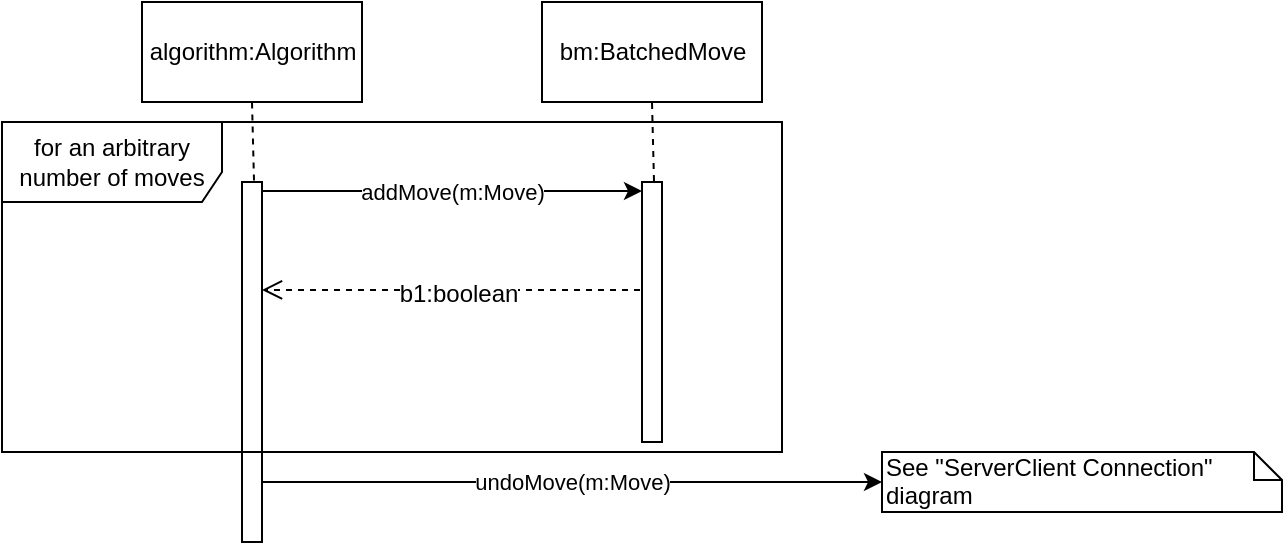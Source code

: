 <mxfile version="10.6.0" type="device"><diagram id="7P3xfDOr8y6ITAXutpA7" name="Page-1"><mxGraphModel dx="918" dy="567" grid="1" gridSize="10" guides="1" tooltips="1" connect="1" arrows="1" fold="1" page="1" pageScale="1" pageWidth="850" pageHeight="1100" math="0" shadow="0"><root><mxCell id="0"/><mxCell id="1" parent="0"/><mxCell id="XvvfU4I92T1XJTE1N98P-4" value="" style="html=1;points=[];perimeter=orthogonalPerimeter;" vertex="1" parent="1"><mxGeometry x="150" y="110" width="10" height="180" as="geometry"/></mxCell><mxCell id="XvvfU4I92T1XJTE1N98P-5" value="algorithm:Algorithm" style="html=1;" vertex="1" parent="1"><mxGeometry x="100" y="20" width="110" height="50" as="geometry"/></mxCell><mxCell id="XvvfU4I92T1XJTE1N98P-6" value="" style="endArrow=none;dashed=1;html=1;entryX=0.5;entryY=1;entryDx=0;entryDy=0;exitX=0.6;exitY=-0.004;exitDx=0;exitDy=0;exitPerimeter=0;" edge="1" parent="1" source="XvvfU4I92T1XJTE1N98P-4" target="XvvfU4I92T1XJTE1N98P-5"><mxGeometry width="50" height="50" relative="1" as="geometry"><mxPoint x="-50" y="280" as="sourcePoint"/><mxPoint y="230" as="targetPoint"/></mxGeometry></mxCell><mxCell id="XvvfU4I92T1XJTE1N98P-7" value="" style="html=1;points=[];perimeter=orthogonalPerimeter;" vertex="1" parent="1"><mxGeometry x="350" y="110" width="10" height="130" as="geometry"/></mxCell><mxCell id="XvvfU4I92T1XJTE1N98P-8" value="bm:BatchedMove" style="html=1;" vertex="1" parent="1"><mxGeometry x="300" y="20" width="110" height="50" as="geometry"/></mxCell><mxCell id="XvvfU4I92T1XJTE1N98P-9" value="" style="endArrow=none;dashed=1;html=1;entryX=0.5;entryY=1;entryDx=0;entryDy=0;exitX=0.6;exitY=-0.004;exitDx=0;exitDy=0;exitPerimeter=0;" edge="1" parent="1" source="XvvfU4I92T1XJTE1N98P-7" target="XvvfU4I92T1XJTE1N98P-8"><mxGeometry width="50" height="50" relative="1" as="geometry"><mxPoint x="150" y="280" as="sourcePoint"/><mxPoint x="200" y="230" as="targetPoint"/></mxGeometry></mxCell><mxCell id="XvvfU4I92T1XJTE1N98P-10" value="addMove(m:Move)" style="endArrow=classic;html=1;exitX=1;exitY=0.025;exitDx=0;exitDy=0;exitPerimeter=0;" edge="1" parent="1" source="XvvfU4I92T1XJTE1N98P-4" target="XvvfU4I92T1XJTE1N98P-7"><mxGeometry width="50" height="50" relative="1" as="geometry"><mxPoint x="170" y="120" as="sourcePoint"/><mxPoint x="500" y="120" as="targetPoint"/></mxGeometry></mxCell><mxCell id="XvvfU4I92T1XJTE1N98P-13" value="" style="html=1;verticalAlign=bottom;endArrow=open;dashed=1;endSize=8;exitX=-0.1;exitY=0.415;exitDx=0;exitDy=0;exitPerimeter=0;" edge="1" parent="1" source="XvvfU4I92T1XJTE1N98P-7" target="XvvfU4I92T1XJTE1N98P-4"><mxGeometry relative="1" as="geometry"><mxPoint x="280" y="247" as="sourcePoint"/><mxPoint x="140" y="240" as="targetPoint"/></mxGeometry></mxCell><mxCell id="XvvfU4I92T1XJTE1N98P-14" value="b1:boolean" style="text;html=1;resizable=0;points=[];align=center;verticalAlign=middle;labelBackgroundColor=#ffffff;" vertex="1" connectable="0" parent="XvvfU4I92T1XJTE1N98P-13"><mxGeometry x="-0.036" y="2" relative="1" as="geometry"><mxPoint as="offset"/></mxGeometry></mxCell><mxCell id="XvvfU4I92T1XJTE1N98P-21" value="undoMove(m:Move)" style="endArrow=classic;html=1;exitX=1;exitY=0.316;exitDx=0;exitDy=0;exitPerimeter=0;" edge="1" parent="1"><mxGeometry width="50" height="50" relative="1" as="geometry"><mxPoint x="160" y="260" as="sourcePoint"/><mxPoint x="470" y="260" as="targetPoint"/></mxGeometry></mxCell><mxCell id="XvvfU4I92T1XJTE1N98P-22" value="See &quot;ServerClient Connection&quot; diagram" style="shape=note;whiteSpace=wrap;html=1;size=14;verticalAlign=top;align=left;spacingTop=-6;" vertex="1" parent="1"><mxGeometry x="470" y="245" width="200" height="30" as="geometry"/></mxCell><mxCell id="XvvfU4I92T1XJTE1N98P-23" value="for an arbitrary number of moves" style="shape=umlFrame;whiteSpace=wrap;html=1;width=110;height=40;" vertex="1" parent="1"><mxGeometry x="30" y="80" width="390" height="165" as="geometry"/></mxCell></root></mxGraphModel></diagram></mxfile>